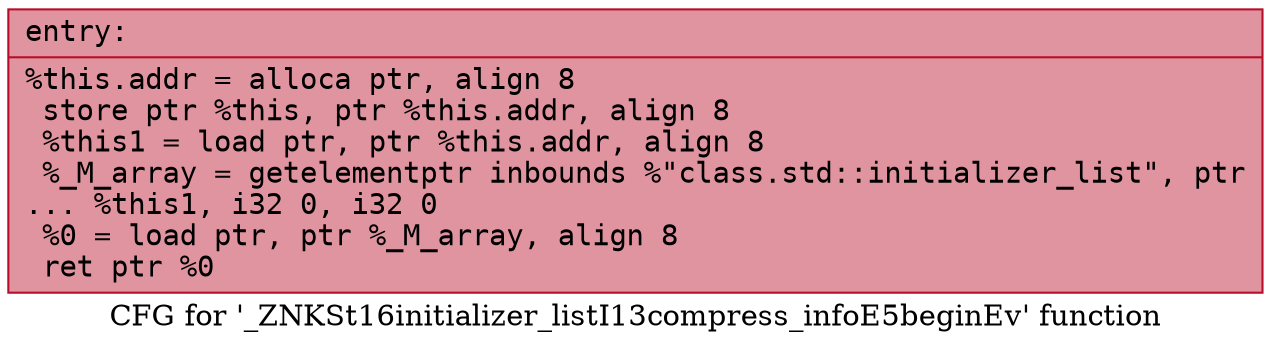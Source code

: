 digraph "CFG for '_ZNKSt16initializer_listI13compress_infoE5beginEv' function" {
	label="CFG for '_ZNKSt16initializer_listI13compress_infoE5beginEv' function";

	Node0x5651cd8576f0 [shape=record,color="#b70d28ff", style=filled, fillcolor="#b70d2870" fontname="Courier",label="{entry:\l|  %this.addr = alloca ptr, align 8\l  store ptr %this, ptr %this.addr, align 8\l  %this1 = load ptr, ptr %this.addr, align 8\l  %_M_array = getelementptr inbounds %\"class.std::initializer_list\", ptr\l... %this1, i32 0, i32 0\l  %0 = load ptr, ptr %_M_array, align 8\l  ret ptr %0\l}"];
}
